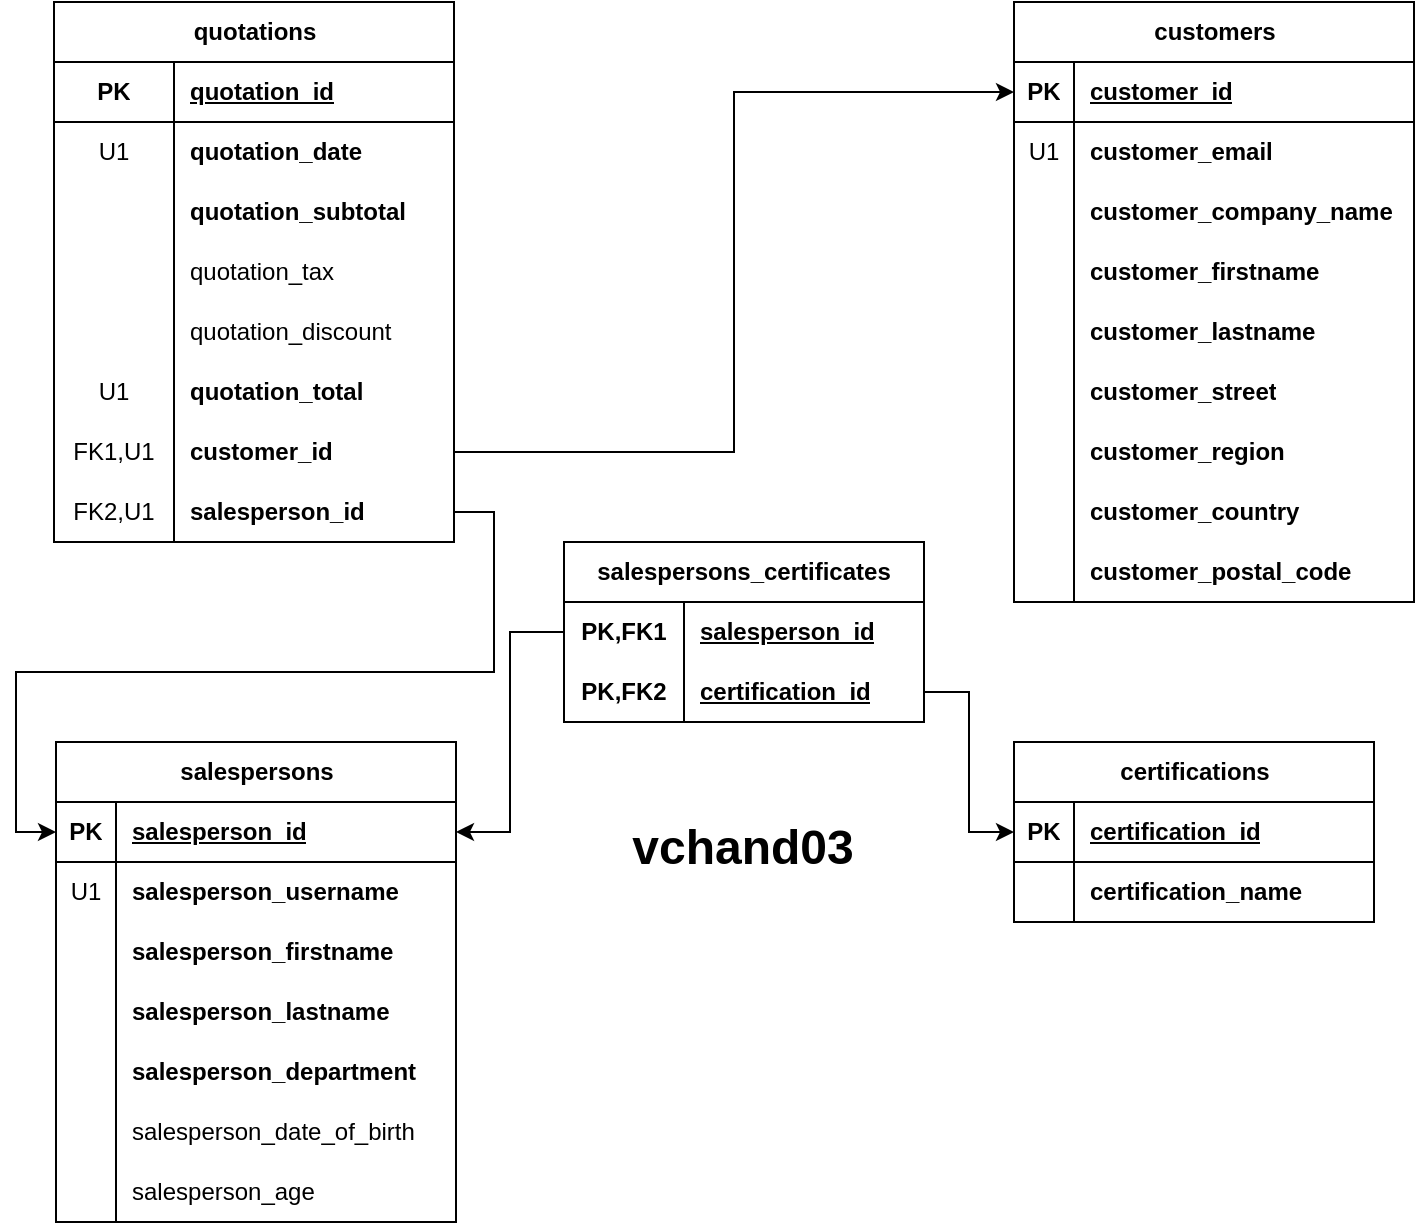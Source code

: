 <mxfile version="24.0.2" type="device">
  <diagram name="Page-1" id="c6n54GdGWqmDCx39saB6">
    <mxGraphModel dx="1194" dy="640" grid="1" gridSize="10" guides="1" tooltips="1" connect="1" arrows="1" fold="1" page="1" pageScale="1" pageWidth="850" pageHeight="1100" math="0" shadow="0">
      <root>
        <mxCell id="0" />
        <mxCell id="1" parent="0" />
        <mxCell id="_EUVvq4VNka_lv03OR4G-1" value="quotations" style="shape=table;startSize=30;container=1;collapsible=1;childLayout=tableLayout;fixedRows=1;rowLines=0;fontStyle=1;align=center;resizeLast=1;html=1;" vertex="1" parent="1">
          <mxGeometry x="80" y="40" width="200" height="270" as="geometry" />
        </mxCell>
        <mxCell id="_EUVvq4VNka_lv03OR4G-2" value="" style="shape=tableRow;horizontal=0;startSize=0;swimlaneHead=0;swimlaneBody=0;fillColor=none;collapsible=0;dropTarget=0;points=[[0,0.5],[1,0.5]];portConstraint=eastwest;top=0;left=0;right=0;bottom=1;" vertex="1" parent="_EUVvq4VNka_lv03OR4G-1">
          <mxGeometry y="30" width="200" height="30" as="geometry" />
        </mxCell>
        <mxCell id="_EUVvq4VNka_lv03OR4G-3" value="PK" style="shape=partialRectangle;connectable=0;fillColor=none;top=0;left=0;bottom=0;right=0;fontStyle=1;overflow=hidden;whiteSpace=wrap;html=1;" vertex="1" parent="_EUVvq4VNka_lv03OR4G-2">
          <mxGeometry width="60" height="30" as="geometry">
            <mxRectangle width="60" height="30" as="alternateBounds" />
          </mxGeometry>
        </mxCell>
        <mxCell id="_EUVvq4VNka_lv03OR4G-4" value="quotation_id" style="shape=partialRectangle;connectable=0;fillColor=none;top=0;left=0;bottom=0;right=0;align=left;spacingLeft=6;fontStyle=5;overflow=hidden;whiteSpace=wrap;html=1;" vertex="1" parent="_EUVvq4VNka_lv03OR4G-2">
          <mxGeometry x="60" width="140" height="30" as="geometry">
            <mxRectangle width="140" height="30" as="alternateBounds" />
          </mxGeometry>
        </mxCell>
        <mxCell id="_EUVvq4VNka_lv03OR4G-5" value="" style="shape=tableRow;horizontal=0;startSize=0;swimlaneHead=0;swimlaneBody=0;fillColor=none;collapsible=0;dropTarget=0;points=[[0,0.5],[1,0.5]];portConstraint=eastwest;top=0;left=0;right=0;bottom=0;" vertex="1" parent="_EUVvq4VNka_lv03OR4G-1">
          <mxGeometry y="60" width="200" height="30" as="geometry" />
        </mxCell>
        <mxCell id="_EUVvq4VNka_lv03OR4G-6" value="U1" style="shape=partialRectangle;connectable=0;fillColor=none;top=0;left=0;bottom=0;right=0;editable=1;overflow=hidden;whiteSpace=wrap;html=1;" vertex="1" parent="_EUVvq4VNka_lv03OR4G-5">
          <mxGeometry width="60" height="30" as="geometry">
            <mxRectangle width="60" height="30" as="alternateBounds" />
          </mxGeometry>
        </mxCell>
        <mxCell id="_EUVvq4VNka_lv03OR4G-7" value="&lt;b&gt;quotation_date&lt;/b&gt;" style="shape=partialRectangle;connectable=0;fillColor=none;top=0;left=0;bottom=0;right=0;align=left;spacingLeft=6;overflow=hidden;whiteSpace=wrap;html=1;" vertex="1" parent="_EUVvq4VNka_lv03OR4G-5">
          <mxGeometry x="60" width="140" height="30" as="geometry">
            <mxRectangle width="140" height="30" as="alternateBounds" />
          </mxGeometry>
        </mxCell>
        <mxCell id="_EUVvq4VNka_lv03OR4G-8" value="" style="shape=tableRow;horizontal=0;startSize=0;swimlaneHead=0;swimlaneBody=0;fillColor=none;collapsible=0;dropTarget=0;points=[[0,0.5],[1,0.5]];portConstraint=eastwest;top=0;left=0;right=0;bottom=0;" vertex="1" parent="_EUVvq4VNka_lv03OR4G-1">
          <mxGeometry y="90" width="200" height="30" as="geometry" />
        </mxCell>
        <mxCell id="_EUVvq4VNka_lv03OR4G-9" value="" style="shape=partialRectangle;connectable=0;fillColor=none;top=0;left=0;bottom=0;right=0;editable=1;overflow=hidden;whiteSpace=wrap;html=1;" vertex="1" parent="_EUVvq4VNka_lv03OR4G-8">
          <mxGeometry width="60" height="30" as="geometry">
            <mxRectangle width="60" height="30" as="alternateBounds" />
          </mxGeometry>
        </mxCell>
        <mxCell id="_EUVvq4VNka_lv03OR4G-10" value="&lt;b&gt;quotation_subtotal&lt;/b&gt;" style="shape=partialRectangle;connectable=0;fillColor=none;top=0;left=0;bottom=0;right=0;align=left;spacingLeft=6;overflow=hidden;whiteSpace=wrap;html=1;" vertex="1" parent="_EUVvq4VNka_lv03OR4G-8">
          <mxGeometry x="60" width="140" height="30" as="geometry">
            <mxRectangle width="140" height="30" as="alternateBounds" />
          </mxGeometry>
        </mxCell>
        <mxCell id="_EUVvq4VNka_lv03OR4G-11" value="" style="shape=tableRow;horizontal=0;startSize=0;swimlaneHead=0;swimlaneBody=0;fillColor=none;collapsible=0;dropTarget=0;points=[[0,0.5],[1,0.5]];portConstraint=eastwest;top=0;left=0;right=0;bottom=0;" vertex="1" parent="_EUVvq4VNka_lv03OR4G-1">
          <mxGeometry y="120" width="200" height="30" as="geometry" />
        </mxCell>
        <mxCell id="_EUVvq4VNka_lv03OR4G-12" value="" style="shape=partialRectangle;connectable=0;fillColor=none;top=0;left=0;bottom=0;right=0;editable=1;overflow=hidden;whiteSpace=wrap;html=1;" vertex="1" parent="_EUVvq4VNka_lv03OR4G-11">
          <mxGeometry width="60" height="30" as="geometry">
            <mxRectangle width="60" height="30" as="alternateBounds" />
          </mxGeometry>
        </mxCell>
        <mxCell id="_EUVvq4VNka_lv03OR4G-13" value="quotation_tax" style="shape=partialRectangle;connectable=0;fillColor=none;top=0;left=0;bottom=0;right=0;align=left;spacingLeft=6;overflow=hidden;whiteSpace=wrap;html=1;" vertex="1" parent="_EUVvq4VNka_lv03OR4G-11">
          <mxGeometry x="60" width="140" height="30" as="geometry">
            <mxRectangle width="140" height="30" as="alternateBounds" />
          </mxGeometry>
        </mxCell>
        <mxCell id="_EUVvq4VNka_lv03OR4G-78" value="" style="shape=tableRow;horizontal=0;startSize=0;swimlaneHead=0;swimlaneBody=0;fillColor=none;collapsible=0;dropTarget=0;points=[[0,0.5],[1,0.5]];portConstraint=eastwest;top=0;left=0;right=0;bottom=0;" vertex="1" parent="_EUVvq4VNka_lv03OR4G-1">
          <mxGeometry y="150" width="200" height="30" as="geometry" />
        </mxCell>
        <mxCell id="_EUVvq4VNka_lv03OR4G-79" value="" style="shape=partialRectangle;connectable=0;fillColor=none;top=0;left=0;bottom=0;right=0;editable=1;overflow=hidden;whiteSpace=wrap;html=1;" vertex="1" parent="_EUVvq4VNka_lv03OR4G-78">
          <mxGeometry width="60" height="30" as="geometry">
            <mxRectangle width="60" height="30" as="alternateBounds" />
          </mxGeometry>
        </mxCell>
        <mxCell id="_EUVvq4VNka_lv03OR4G-80" value="quotation_discount" style="shape=partialRectangle;connectable=0;fillColor=none;top=0;left=0;bottom=0;right=0;align=left;spacingLeft=6;overflow=hidden;whiteSpace=wrap;html=1;" vertex="1" parent="_EUVvq4VNka_lv03OR4G-78">
          <mxGeometry x="60" width="140" height="30" as="geometry">
            <mxRectangle width="140" height="30" as="alternateBounds" />
          </mxGeometry>
        </mxCell>
        <mxCell id="_EUVvq4VNka_lv03OR4G-81" value="" style="shape=tableRow;horizontal=0;startSize=0;swimlaneHead=0;swimlaneBody=0;fillColor=none;collapsible=0;dropTarget=0;points=[[0,0.5],[1,0.5]];portConstraint=eastwest;top=0;left=0;right=0;bottom=0;" vertex="1" parent="_EUVvq4VNka_lv03OR4G-1">
          <mxGeometry y="180" width="200" height="30" as="geometry" />
        </mxCell>
        <mxCell id="_EUVvq4VNka_lv03OR4G-82" value="U1" style="shape=partialRectangle;connectable=0;fillColor=none;top=0;left=0;bottom=0;right=0;editable=1;overflow=hidden;whiteSpace=wrap;html=1;" vertex="1" parent="_EUVvq4VNka_lv03OR4G-81">
          <mxGeometry width="60" height="30" as="geometry">
            <mxRectangle width="60" height="30" as="alternateBounds" />
          </mxGeometry>
        </mxCell>
        <mxCell id="_EUVvq4VNka_lv03OR4G-83" value="&lt;b&gt;quotation_total&lt;/b&gt;" style="shape=partialRectangle;connectable=0;fillColor=none;top=0;left=0;bottom=0;right=0;align=left;spacingLeft=6;overflow=hidden;whiteSpace=wrap;html=1;" vertex="1" parent="_EUVvq4VNka_lv03OR4G-81">
          <mxGeometry x="60" width="140" height="30" as="geometry">
            <mxRectangle width="140" height="30" as="alternateBounds" />
          </mxGeometry>
        </mxCell>
        <mxCell id="_EUVvq4VNka_lv03OR4G-84" value="" style="shape=tableRow;horizontal=0;startSize=0;swimlaneHead=0;swimlaneBody=0;fillColor=none;collapsible=0;dropTarget=0;points=[[0,0.5],[1,0.5]];portConstraint=eastwest;top=0;left=0;right=0;bottom=0;" vertex="1" parent="_EUVvq4VNka_lv03OR4G-1">
          <mxGeometry y="210" width="200" height="30" as="geometry" />
        </mxCell>
        <mxCell id="_EUVvq4VNka_lv03OR4G-85" value="FK1,U1" style="shape=partialRectangle;connectable=0;fillColor=none;top=0;left=0;bottom=0;right=0;editable=1;overflow=hidden;whiteSpace=wrap;html=1;" vertex="1" parent="_EUVvq4VNka_lv03OR4G-84">
          <mxGeometry width="60" height="30" as="geometry">
            <mxRectangle width="60" height="30" as="alternateBounds" />
          </mxGeometry>
        </mxCell>
        <mxCell id="_EUVvq4VNka_lv03OR4G-86" value="&lt;b&gt;customer_id&lt;/b&gt;" style="shape=partialRectangle;connectable=0;fillColor=none;top=0;left=0;bottom=0;right=0;align=left;spacingLeft=6;overflow=hidden;whiteSpace=wrap;html=1;" vertex="1" parent="_EUVvq4VNka_lv03OR4G-84">
          <mxGeometry x="60" width="140" height="30" as="geometry">
            <mxRectangle width="140" height="30" as="alternateBounds" />
          </mxGeometry>
        </mxCell>
        <mxCell id="_EUVvq4VNka_lv03OR4G-87" value="" style="shape=tableRow;horizontal=0;startSize=0;swimlaneHead=0;swimlaneBody=0;fillColor=none;collapsible=0;dropTarget=0;points=[[0,0.5],[1,0.5]];portConstraint=eastwest;top=0;left=0;right=0;bottom=0;" vertex="1" parent="_EUVvq4VNka_lv03OR4G-1">
          <mxGeometry y="240" width="200" height="30" as="geometry" />
        </mxCell>
        <mxCell id="_EUVvq4VNka_lv03OR4G-88" value="FK2,U1" style="shape=partialRectangle;connectable=0;fillColor=none;top=0;left=0;bottom=0;right=0;editable=1;overflow=hidden;whiteSpace=wrap;html=1;" vertex="1" parent="_EUVvq4VNka_lv03OR4G-87">
          <mxGeometry width="60" height="30" as="geometry">
            <mxRectangle width="60" height="30" as="alternateBounds" />
          </mxGeometry>
        </mxCell>
        <mxCell id="_EUVvq4VNka_lv03OR4G-89" value="&lt;b&gt;salesperson_id&lt;/b&gt;" style="shape=partialRectangle;connectable=0;fillColor=none;top=0;left=0;bottom=0;right=0;align=left;spacingLeft=6;overflow=hidden;whiteSpace=wrap;html=1;" vertex="1" parent="_EUVvq4VNka_lv03OR4G-87">
          <mxGeometry x="60" width="140" height="30" as="geometry">
            <mxRectangle width="140" height="30" as="alternateBounds" />
          </mxGeometry>
        </mxCell>
        <mxCell id="_EUVvq4VNka_lv03OR4G-14" value="customers" style="shape=table;startSize=30;container=1;collapsible=1;childLayout=tableLayout;fixedRows=1;rowLines=0;fontStyle=1;align=center;resizeLast=1;html=1;" vertex="1" parent="1">
          <mxGeometry x="560" y="40" width="200" height="300" as="geometry" />
        </mxCell>
        <mxCell id="_EUVvq4VNka_lv03OR4G-15" value="" style="shape=tableRow;horizontal=0;startSize=0;swimlaneHead=0;swimlaneBody=0;fillColor=none;collapsible=0;dropTarget=0;points=[[0,0.5],[1,0.5]];portConstraint=eastwest;top=0;left=0;right=0;bottom=1;" vertex="1" parent="_EUVvq4VNka_lv03OR4G-14">
          <mxGeometry y="30" width="200" height="30" as="geometry" />
        </mxCell>
        <mxCell id="_EUVvq4VNka_lv03OR4G-16" value="PK" style="shape=partialRectangle;connectable=0;fillColor=none;top=0;left=0;bottom=0;right=0;fontStyle=1;overflow=hidden;whiteSpace=wrap;html=1;" vertex="1" parent="_EUVvq4VNka_lv03OR4G-15">
          <mxGeometry width="30" height="30" as="geometry">
            <mxRectangle width="30" height="30" as="alternateBounds" />
          </mxGeometry>
        </mxCell>
        <mxCell id="_EUVvq4VNka_lv03OR4G-17" value="customer_id" style="shape=partialRectangle;connectable=0;fillColor=none;top=0;left=0;bottom=0;right=0;align=left;spacingLeft=6;fontStyle=5;overflow=hidden;whiteSpace=wrap;html=1;" vertex="1" parent="_EUVvq4VNka_lv03OR4G-15">
          <mxGeometry x="30" width="170" height="30" as="geometry">
            <mxRectangle width="170" height="30" as="alternateBounds" />
          </mxGeometry>
        </mxCell>
        <mxCell id="_EUVvq4VNka_lv03OR4G-18" value="" style="shape=tableRow;horizontal=0;startSize=0;swimlaneHead=0;swimlaneBody=0;fillColor=none;collapsible=0;dropTarget=0;points=[[0,0.5],[1,0.5]];portConstraint=eastwest;top=0;left=0;right=0;bottom=0;" vertex="1" parent="_EUVvq4VNka_lv03OR4G-14">
          <mxGeometry y="60" width="200" height="30" as="geometry" />
        </mxCell>
        <mxCell id="_EUVvq4VNka_lv03OR4G-19" value="U1" style="shape=partialRectangle;connectable=0;fillColor=none;top=0;left=0;bottom=0;right=0;editable=1;overflow=hidden;whiteSpace=wrap;html=1;" vertex="1" parent="_EUVvq4VNka_lv03OR4G-18">
          <mxGeometry width="30" height="30" as="geometry">
            <mxRectangle width="30" height="30" as="alternateBounds" />
          </mxGeometry>
        </mxCell>
        <mxCell id="_EUVvq4VNka_lv03OR4G-20" value="&lt;b&gt;customer_email&lt;/b&gt;" style="shape=partialRectangle;connectable=0;fillColor=none;top=0;left=0;bottom=0;right=0;align=left;spacingLeft=6;overflow=hidden;whiteSpace=wrap;html=1;" vertex="1" parent="_EUVvq4VNka_lv03OR4G-18">
          <mxGeometry x="30" width="170" height="30" as="geometry">
            <mxRectangle width="170" height="30" as="alternateBounds" />
          </mxGeometry>
        </mxCell>
        <mxCell id="_EUVvq4VNka_lv03OR4G-117" value="" style="shape=tableRow;horizontal=0;startSize=0;swimlaneHead=0;swimlaneBody=0;fillColor=none;collapsible=0;dropTarget=0;points=[[0,0.5],[1,0.5]];portConstraint=eastwest;top=0;left=0;right=0;bottom=0;" vertex="1" parent="_EUVvq4VNka_lv03OR4G-14">
          <mxGeometry y="90" width="200" height="30" as="geometry" />
        </mxCell>
        <mxCell id="_EUVvq4VNka_lv03OR4G-118" value="" style="shape=partialRectangle;connectable=0;fillColor=none;top=0;left=0;bottom=0;right=0;editable=1;overflow=hidden;whiteSpace=wrap;html=1;" vertex="1" parent="_EUVvq4VNka_lv03OR4G-117">
          <mxGeometry width="30" height="30" as="geometry">
            <mxRectangle width="30" height="30" as="alternateBounds" />
          </mxGeometry>
        </mxCell>
        <mxCell id="_EUVvq4VNka_lv03OR4G-119" value="&lt;b&gt;customer_company_name&lt;/b&gt;" style="shape=partialRectangle;connectable=0;fillColor=none;top=0;left=0;bottom=0;right=0;align=left;spacingLeft=6;overflow=hidden;whiteSpace=wrap;html=1;" vertex="1" parent="_EUVvq4VNka_lv03OR4G-117">
          <mxGeometry x="30" width="170" height="30" as="geometry">
            <mxRectangle width="170" height="30" as="alternateBounds" />
          </mxGeometry>
        </mxCell>
        <mxCell id="_EUVvq4VNka_lv03OR4G-21" value="" style="shape=tableRow;horizontal=0;startSize=0;swimlaneHead=0;swimlaneBody=0;fillColor=none;collapsible=0;dropTarget=0;points=[[0,0.5],[1,0.5]];portConstraint=eastwest;top=0;left=0;right=0;bottom=0;" vertex="1" parent="_EUVvq4VNka_lv03OR4G-14">
          <mxGeometry y="120" width="200" height="30" as="geometry" />
        </mxCell>
        <mxCell id="_EUVvq4VNka_lv03OR4G-22" value="" style="shape=partialRectangle;connectable=0;fillColor=none;top=0;left=0;bottom=0;right=0;editable=1;overflow=hidden;whiteSpace=wrap;html=1;" vertex="1" parent="_EUVvq4VNka_lv03OR4G-21">
          <mxGeometry width="30" height="30" as="geometry">
            <mxRectangle width="30" height="30" as="alternateBounds" />
          </mxGeometry>
        </mxCell>
        <mxCell id="_EUVvq4VNka_lv03OR4G-23" value="&lt;b&gt;customer_firstname&lt;/b&gt;" style="shape=partialRectangle;connectable=0;fillColor=none;top=0;left=0;bottom=0;right=0;align=left;spacingLeft=6;overflow=hidden;whiteSpace=wrap;html=1;" vertex="1" parent="_EUVvq4VNka_lv03OR4G-21">
          <mxGeometry x="30" width="170" height="30" as="geometry">
            <mxRectangle width="170" height="30" as="alternateBounds" />
          </mxGeometry>
        </mxCell>
        <mxCell id="_EUVvq4VNka_lv03OR4G-24" value="" style="shape=tableRow;horizontal=0;startSize=0;swimlaneHead=0;swimlaneBody=0;fillColor=none;collapsible=0;dropTarget=0;points=[[0,0.5],[1,0.5]];portConstraint=eastwest;top=0;left=0;right=0;bottom=0;" vertex="1" parent="_EUVvq4VNka_lv03OR4G-14">
          <mxGeometry y="150" width="200" height="30" as="geometry" />
        </mxCell>
        <mxCell id="_EUVvq4VNka_lv03OR4G-25" value="" style="shape=partialRectangle;connectable=0;fillColor=none;top=0;left=0;bottom=0;right=0;editable=1;overflow=hidden;whiteSpace=wrap;html=1;" vertex="1" parent="_EUVvq4VNka_lv03OR4G-24">
          <mxGeometry width="30" height="30" as="geometry">
            <mxRectangle width="30" height="30" as="alternateBounds" />
          </mxGeometry>
        </mxCell>
        <mxCell id="_EUVvq4VNka_lv03OR4G-26" value="&lt;b&gt;customer_lastname&lt;/b&gt;" style="shape=partialRectangle;connectable=0;fillColor=none;top=0;left=0;bottom=0;right=0;align=left;spacingLeft=6;overflow=hidden;whiteSpace=wrap;html=1;" vertex="1" parent="_EUVvq4VNka_lv03OR4G-24">
          <mxGeometry x="30" width="170" height="30" as="geometry">
            <mxRectangle width="170" height="30" as="alternateBounds" />
          </mxGeometry>
        </mxCell>
        <mxCell id="_EUVvq4VNka_lv03OR4G-66" value="" style="shape=tableRow;horizontal=0;startSize=0;swimlaneHead=0;swimlaneBody=0;fillColor=none;collapsible=0;dropTarget=0;points=[[0,0.5],[1,0.5]];portConstraint=eastwest;top=0;left=0;right=0;bottom=0;" vertex="1" parent="_EUVvq4VNka_lv03OR4G-14">
          <mxGeometry y="180" width="200" height="30" as="geometry" />
        </mxCell>
        <mxCell id="_EUVvq4VNka_lv03OR4G-67" value="" style="shape=partialRectangle;connectable=0;fillColor=none;top=0;left=0;bottom=0;right=0;editable=1;overflow=hidden;whiteSpace=wrap;html=1;" vertex="1" parent="_EUVvq4VNka_lv03OR4G-66">
          <mxGeometry width="30" height="30" as="geometry">
            <mxRectangle width="30" height="30" as="alternateBounds" />
          </mxGeometry>
        </mxCell>
        <mxCell id="_EUVvq4VNka_lv03OR4G-68" value="&lt;b&gt;customer_street&lt;/b&gt;" style="shape=partialRectangle;connectable=0;fillColor=none;top=0;left=0;bottom=0;right=0;align=left;spacingLeft=6;overflow=hidden;whiteSpace=wrap;html=1;" vertex="1" parent="_EUVvq4VNka_lv03OR4G-66">
          <mxGeometry x="30" width="170" height="30" as="geometry">
            <mxRectangle width="170" height="30" as="alternateBounds" />
          </mxGeometry>
        </mxCell>
        <mxCell id="_EUVvq4VNka_lv03OR4G-69" value="" style="shape=tableRow;horizontal=0;startSize=0;swimlaneHead=0;swimlaneBody=0;fillColor=none;collapsible=0;dropTarget=0;points=[[0,0.5],[1,0.5]];portConstraint=eastwest;top=0;left=0;right=0;bottom=0;" vertex="1" parent="_EUVvq4VNka_lv03OR4G-14">
          <mxGeometry y="210" width="200" height="30" as="geometry" />
        </mxCell>
        <mxCell id="_EUVvq4VNka_lv03OR4G-70" value="" style="shape=partialRectangle;connectable=0;fillColor=none;top=0;left=0;bottom=0;right=0;editable=1;overflow=hidden;whiteSpace=wrap;html=1;" vertex="1" parent="_EUVvq4VNka_lv03OR4G-69">
          <mxGeometry width="30" height="30" as="geometry">
            <mxRectangle width="30" height="30" as="alternateBounds" />
          </mxGeometry>
        </mxCell>
        <mxCell id="_EUVvq4VNka_lv03OR4G-71" value="&lt;b&gt;customer_region&lt;/b&gt;" style="shape=partialRectangle;connectable=0;fillColor=none;top=0;left=0;bottom=0;right=0;align=left;spacingLeft=6;overflow=hidden;whiteSpace=wrap;html=1;" vertex="1" parent="_EUVvq4VNka_lv03OR4G-69">
          <mxGeometry x="30" width="170" height="30" as="geometry">
            <mxRectangle width="170" height="30" as="alternateBounds" />
          </mxGeometry>
        </mxCell>
        <mxCell id="_EUVvq4VNka_lv03OR4G-72" value="" style="shape=tableRow;horizontal=0;startSize=0;swimlaneHead=0;swimlaneBody=0;fillColor=none;collapsible=0;dropTarget=0;points=[[0,0.5],[1,0.5]];portConstraint=eastwest;top=0;left=0;right=0;bottom=0;" vertex="1" parent="_EUVvq4VNka_lv03OR4G-14">
          <mxGeometry y="240" width="200" height="30" as="geometry" />
        </mxCell>
        <mxCell id="_EUVvq4VNka_lv03OR4G-73" value="" style="shape=partialRectangle;connectable=0;fillColor=none;top=0;left=0;bottom=0;right=0;editable=1;overflow=hidden;whiteSpace=wrap;html=1;" vertex="1" parent="_EUVvq4VNka_lv03OR4G-72">
          <mxGeometry width="30" height="30" as="geometry">
            <mxRectangle width="30" height="30" as="alternateBounds" />
          </mxGeometry>
        </mxCell>
        <mxCell id="_EUVvq4VNka_lv03OR4G-74" value="&lt;b&gt;customer_country&lt;/b&gt;" style="shape=partialRectangle;connectable=0;fillColor=none;top=0;left=0;bottom=0;right=0;align=left;spacingLeft=6;overflow=hidden;whiteSpace=wrap;html=1;" vertex="1" parent="_EUVvq4VNka_lv03OR4G-72">
          <mxGeometry x="30" width="170" height="30" as="geometry">
            <mxRectangle width="170" height="30" as="alternateBounds" />
          </mxGeometry>
        </mxCell>
        <mxCell id="_EUVvq4VNka_lv03OR4G-75" value="" style="shape=tableRow;horizontal=0;startSize=0;swimlaneHead=0;swimlaneBody=0;fillColor=none;collapsible=0;dropTarget=0;points=[[0,0.5],[1,0.5]];portConstraint=eastwest;top=0;left=0;right=0;bottom=0;" vertex="1" parent="_EUVvq4VNka_lv03OR4G-14">
          <mxGeometry y="270" width="200" height="30" as="geometry" />
        </mxCell>
        <mxCell id="_EUVvq4VNka_lv03OR4G-76" value="" style="shape=partialRectangle;connectable=0;fillColor=none;top=0;left=0;bottom=0;right=0;editable=1;overflow=hidden;whiteSpace=wrap;html=1;" vertex="1" parent="_EUVvq4VNka_lv03OR4G-75">
          <mxGeometry width="30" height="30" as="geometry">
            <mxRectangle width="30" height="30" as="alternateBounds" />
          </mxGeometry>
        </mxCell>
        <mxCell id="_EUVvq4VNka_lv03OR4G-77" value="&lt;b&gt;customer_postal_code&lt;/b&gt;" style="shape=partialRectangle;connectable=0;fillColor=none;top=0;left=0;bottom=0;right=0;align=left;spacingLeft=6;overflow=hidden;whiteSpace=wrap;html=1;" vertex="1" parent="_EUVvq4VNka_lv03OR4G-75">
          <mxGeometry x="30" width="170" height="30" as="geometry">
            <mxRectangle width="170" height="30" as="alternateBounds" />
          </mxGeometry>
        </mxCell>
        <mxCell id="_EUVvq4VNka_lv03OR4G-27" value="salespersons" style="shape=table;startSize=30;container=1;collapsible=1;childLayout=tableLayout;fixedRows=1;rowLines=0;fontStyle=1;align=center;resizeLast=1;html=1;" vertex="1" parent="1">
          <mxGeometry x="81" y="410" width="200" height="240" as="geometry" />
        </mxCell>
        <mxCell id="_EUVvq4VNka_lv03OR4G-28" value="" style="shape=tableRow;horizontal=0;startSize=0;swimlaneHead=0;swimlaneBody=0;fillColor=none;collapsible=0;dropTarget=0;points=[[0,0.5],[1,0.5]];portConstraint=eastwest;top=0;left=0;right=0;bottom=1;" vertex="1" parent="_EUVvq4VNka_lv03OR4G-27">
          <mxGeometry y="30" width="200" height="30" as="geometry" />
        </mxCell>
        <mxCell id="_EUVvq4VNka_lv03OR4G-29" value="PK" style="shape=partialRectangle;connectable=0;fillColor=none;top=0;left=0;bottom=0;right=0;fontStyle=1;overflow=hidden;whiteSpace=wrap;html=1;" vertex="1" parent="_EUVvq4VNka_lv03OR4G-28">
          <mxGeometry width="30" height="30" as="geometry">
            <mxRectangle width="30" height="30" as="alternateBounds" />
          </mxGeometry>
        </mxCell>
        <mxCell id="_EUVvq4VNka_lv03OR4G-30" value="salesperson_id" style="shape=partialRectangle;connectable=0;fillColor=none;top=0;left=0;bottom=0;right=0;align=left;spacingLeft=6;fontStyle=5;overflow=hidden;whiteSpace=wrap;html=1;" vertex="1" parent="_EUVvq4VNka_lv03OR4G-28">
          <mxGeometry x="30" width="170" height="30" as="geometry">
            <mxRectangle width="170" height="30" as="alternateBounds" />
          </mxGeometry>
        </mxCell>
        <mxCell id="_EUVvq4VNka_lv03OR4G-31" value="" style="shape=tableRow;horizontal=0;startSize=0;swimlaneHead=0;swimlaneBody=0;fillColor=none;collapsible=0;dropTarget=0;points=[[0,0.5],[1,0.5]];portConstraint=eastwest;top=0;left=0;right=0;bottom=0;" vertex="1" parent="_EUVvq4VNka_lv03OR4G-27">
          <mxGeometry y="60" width="200" height="30" as="geometry" />
        </mxCell>
        <mxCell id="_EUVvq4VNka_lv03OR4G-32" value="U1" style="shape=partialRectangle;connectable=0;fillColor=none;top=0;left=0;bottom=0;right=0;editable=1;overflow=hidden;whiteSpace=wrap;html=1;" vertex="1" parent="_EUVvq4VNka_lv03OR4G-31">
          <mxGeometry width="30" height="30" as="geometry">
            <mxRectangle width="30" height="30" as="alternateBounds" />
          </mxGeometry>
        </mxCell>
        <mxCell id="_EUVvq4VNka_lv03OR4G-33" value="&lt;b&gt;salesperson_username&lt;/b&gt;" style="shape=partialRectangle;connectable=0;fillColor=none;top=0;left=0;bottom=0;right=0;align=left;spacingLeft=6;overflow=hidden;whiteSpace=wrap;html=1;" vertex="1" parent="_EUVvq4VNka_lv03OR4G-31">
          <mxGeometry x="30" width="170" height="30" as="geometry">
            <mxRectangle width="170" height="30" as="alternateBounds" />
          </mxGeometry>
        </mxCell>
        <mxCell id="_EUVvq4VNka_lv03OR4G-34" value="" style="shape=tableRow;horizontal=0;startSize=0;swimlaneHead=0;swimlaneBody=0;fillColor=none;collapsible=0;dropTarget=0;points=[[0,0.5],[1,0.5]];portConstraint=eastwest;top=0;left=0;right=0;bottom=0;" vertex="1" parent="_EUVvq4VNka_lv03OR4G-27">
          <mxGeometry y="90" width="200" height="30" as="geometry" />
        </mxCell>
        <mxCell id="_EUVvq4VNka_lv03OR4G-35" value="" style="shape=partialRectangle;connectable=0;fillColor=none;top=0;left=0;bottom=0;right=0;editable=1;overflow=hidden;whiteSpace=wrap;html=1;" vertex="1" parent="_EUVvq4VNka_lv03OR4G-34">
          <mxGeometry width="30" height="30" as="geometry">
            <mxRectangle width="30" height="30" as="alternateBounds" />
          </mxGeometry>
        </mxCell>
        <mxCell id="_EUVvq4VNka_lv03OR4G-36" value="&lt;b&gt;salesperson_firstname&lt;/b&gt;" style="shape=partialRectangle;connectable=0;fillColor=none;top=0;left=0;bottom=0;right=0;align=left;spacingLeft=6;overflow=hidden;whiteSpace=wrap;html=1;" vertex="1" parent="_EUVvq4VNka_lv03OR4G-34">
          <mxGeometry x="30" width="170" height="30" as="geometry">
            <mxRectangle width="170" height="30" as="alternateBounds" />
          </mxGeometry>
        </mxCell>
        <mxCell id="_EUVvq4VNka_lv03OR4G-37" value="" style="shape=tableRow;horizontal=0;startSize=0;swimlaneHead=0;swimlaneBody=0;fillColor=none;collapsible=0;dropTarget=0;points=[[0,0.5],[1,0.5]];portConstraint=eastwest;top=0;left=0;right=0;bottom=0;" vertex="1" parent="_EUVvq4VNka_lv03OR4G-27">
          <mxGeometry y="120" width="200" height="30" as="geometry" />
        </mxCell>
        <mxCell id="_EUVvq4VNka_lv03OR4G-38" value="" style="shape=partialRectangle;connectable=0;fillColor=none;top=0;left=0;bottom=0;right=0;editable=1;overflow=hidden;whiteSpace=wrap;html=1;" vertex="1" parent="_EUVvq4VNka_lv03OR4G-37">
          <mxGeometry width="30" height="30" as="geometry">
            <mxRectangle width="30" height="30" as="alternateBounds" />
          </mxGeometry>
        </mxCell>
        <mxCell id="_EUVvq4VNka_lv03OR4G-39" value="&lt;b&gt;salesperson_lastname&lt;/b&gt;" style="shape=partialRectangle;connectable=0;fillColor=none;top=0;left=0;bottom=0;right=0;align=left;spacingLeft=6;overflow=hidden;whiteSpace=wrap;html=1;" vertex="1" parent="_EUVvq4VNka_lv03OR4G-37">
          <mxGeometry x="30" width="170" height="30" as="geometry">
            <mxRectangle width="170" height="30" as="alternateBounds" />
          </mxGeometry>
        </mxCell>
        <mxCell id="_EUVvq4VNka_lv03OR4G-90" value="" style="shape=tableRow;horizontal=0;startSize=0;swimlaneHead=0;swimlaneBody=0;fillColor=none;collapsible=0;dropTarget=0;points=[[0,0.5],[1,0.5]];portConstraint=eastwest;top=0;left=0;right=0;bottom=0;" vertex="1" parent="_EUVvq4VNka_lv03OR4G-27">
          <mxGeometry y="150" width="200" height="30" as="geometry" />
        </mxCell>
        <mxCell id="_EUVvq4VNka_lv03OR4G-91" value="" style="shape=partialRectangle;connectable=0;fillColor=none;top=0;left=0;bottom=0;right=0;editable=1;overflow=hidden;whiteSpace=wrap;html=1;" vertex="1" parent="_EUVvq4VNka_lv03OR4G-90">
          <mxGeometry width="30" height="30" as="geometry">
            <mxRectangle width="30" height="30" as="alternateBounds" />
          </mxGeometry>
        </mxCell>
        <mxCell id="_EUVvq4VNka_lv03OR4G-92" value="&lt;b&gt;salesperson_department&lt;/b&gt;" style="shape=partialRectangle;connectable=0;fillColor=none;top=0;left=0;bottom=0;right=0;align=left;spacingLeft=6;overflow=hidden;whiteSpace=wrap;html=1;" vertex="1" parent="_EUVvq4VNka_lv03OR4G-90">
          <mxGeometry x="30" width="170" height="30" as="geometry">
            <mxRectangle width="170" height="30" as="alternateBounds" />
          </mxGeometry>
        </mxCell>
        <mxCell id="_EUVvq4VNka_lv03OR4G-93" value="" style="shape=tableRow;horizontal=0;startSize=0;swimlaneHead=0;swimlaneBody=0;fillColor=none;collapsible=0;dropTarget=0;points=[[0,0.5],[1,0.5]];portConstraint=eastwest;top=0;left=0;right=0;bottom=0;" vertex="1" parent="_EUVvq4VNka_lv03OR4G-27">
          <mxGeometry y="180" width="200" height="30" as="geometry" />
        </mxCell>
        <mxCell id="_EUVvq4VNka_lv03OR4G-94" value="" style="shape=partialRectangle;connectable=0;fillColor=none;top=0;left=0;bottom=0;right=0;editable=1;overflow=hidden;whiteSpace=wrap;html=1;" vertex="1" parent="_EUVvq4VNka_lv03OR4G-93">
          <mxGeometry width="30" height="30" as="geometry">
            <mxRectangle width="30" height="30" as="alternateBounds" />
          </mxGeometry>
        </mxCell>
        <mxCell id="_EUVvq4VNka_lv03OR4G-95" value="salesperson_date_of_birth" style="shape=partialRectangle;connectable=0;fillColor=none;top=0;left=0;bottom=0;right=0;align=left;spacingLeft=6;overflow=hidden;whiteSpace=wrap;html=1;" vertex="1" parent="_EUVvq4VNka_lv03OR4G-93">
          <mxGeometry x="30" width="170" height="30" as="geometry">
            <mxRectangle width="170" height="30" as="alternateBounds" />
          </mxGeometry>
        </mxCell>
        <mxCell id="_EUVvq4VNka_lv03OR4G-96" value="" style="shape=tableRow;horizontal=0;startSize=0;swimlaneHead=0;swimlaneBody=0;fillColor=none;collapsible=0;dropTarget=0;points=[[0,0.5],[1,0.5]];portConstraint=eastwest;top=0;left=0;right=0;bottom=0;" vertex="1" parent="_EUVvq4VNka_lv03OR4G-27">
          <mxGeometry y="210" width="200" height="30" as="geometry" />
        </mxCell>
        <mxCell id="_EUVvq4VNka_lv03OR4G-97" value="" style="shape=partialRectangle;connectable=0;fillColor=none;top=0;left=0;bottom=0;right=0;editable=1;overflow=hidden;whiteSpace=wrap;html=1;" vertex="1" parent="_EUVvq4VNka_lv03OR4G-96">
          <mxGeometry width="30" height="30" as="geometry">
            <mxRectangle width="30" height="30" as="alternateBounds" />
          </mxGeometry>
        </mxCell>
        <mxCell id="_EUVvq4VNka_lv03OR4G-98" value="salesperson_age" style="shape=partialRectangle;connectable=0;fillColor=none;top=0;left=0;bottom=0;right=0;align=left;spacingLeft=6;overflow=hidden;whiteSpace=wrap;html=1;" vertex="1" parent="_EUVvq4VNka_lv03OR4G-96">
          <mxGeometry x="30" width="170" height="30" as="geometry">
            <mxRectangle width="170" height="30" as="alternateBounds" />
          </mxGeometry>
        </mxCell>
        <mxCell id="_EUVvq4VNka_lv03OR4G-40" value="certifications" style="shape=table;startSize=30;container=1;collapsible=1;childLayout=tableLayout;fixedRows=1;rowLines=0;fontStyle=1;align=center;resizeLast=1;html=1;" vertex="1" parent="1">
          <mxGeometry x="560" y="410" width="180" height="90" as="geometry" />
        </mxCell>
        <mxCell id="_EUVvq4VNka_lv03OR4G-41" value="" style="shape=tableRow;horizontal=0;startSize=0;swimlaneHead=0;swimlaneBody=0;fillColor=none;collapsible=0;dropTarget=0;points=[[0,0.5],[1,0.5]];portConstraint=eastwest;top=0;left=0;right=0;bottom=1;" vertex="1" parent="_EUVvq4VNka_lv03OR4G-40">
          <mxGeometry y="30" width="180" height="30" as="geometry" />
        </mxCell>
        <mxCell id="_EUVvq4VNka_lv03OR4G-42" value="PK" style="shape=partialRectangle;connectable=0;fillColor=none;top=0;left=0;bottom=0;right=0;fontStyle=1;overflow=hidden;whiteSpace=wrap;html=1;" vertex="1" parent="_EUVvq4VNka_lv03OR4G-41">
          <mxGeometry width="30" height="30" as="geometry">
            <mxRectangle width="30" height="30" as="alternateBounds" />
          </mxGeometry>
        </mxCell>
        <mxCell id="_EUVvq4VNka_lv03OR4G-43" value="certification_id" style="shape=partialRectangle;connectable=0;fillColor=none;top=0;left=0;bottom=0;right=0;align=left;spacingLeft=6;fontStyle=5;overflow=hidden;whiteSpace=wrap;html=1;" vertex="1" parent="_EUVvq4VNka_lv03OR4G-41">
          <mxGeometry x="30" width="150" height="30" as="geometry">
            <mxRectangle width="150" height="30" as="alternateBounds" />
          </mxGeometry>
        </mxCell>
        <mxCell id="_EUVvq4VNka_lv03OR4G-44" value="" style="shape=tableRow;horizontal=0;startSize=0;swimlaneHead=0;swimlaneBody=0;fillColor=none;collapsible=0;dropTarget=0;points=[[0,0.5],[1,0.5]];portConstraint=eastwest;top=0;left=0;right=0;bottom=0;" vertex="1" parent="_EUVvq4VNka_lv03OR4G-40">
          <mxGeometry y="60" width="180" height="30" as="geometry" />
        </mxCell>
        <mxCell id="_EUVvq4VNka_lv03OR4G-45" value="" style="shape=partialRectangle;connectable=0;fillColor=none;top=0;left=0;bottom=0;right=0;editable=1;overflow=hidden;whiteSpace=wrap;html=1;" vertex="1" parent="_EUVvq4VNka_lv03OR4G-44">
          <mxGeometry width="30" height="30" as="geometry">
            <mxRectangle width="30" height="30" as="alternateBounds" />
          </mxGeometry>
        </mxCell>
        <mxCell id="_EUVvq4VNka_lv03OR4G-46" value="&lt;span style=&quot;font-weight: 700;&quot;&gt;certification_name&lt;/span&gt;" style="shape=partialRectangle;connectable=0;fillColor=none;top=0;left=0;bottom=0;right=0;align=left;spacingLeft=6;overflow=hidden;whiteSpace=wrap;html=1;" vertex="1" parent="_EUVvq4VNka_lv03OR4G-44">
          <mxGeometry x="30" width="150" height="30" as="geometry">
            <mxRectangle width="150" height="30" as="alternateBounds" />
          </mxGeometry>
        </mxCell>
        <mxCell id="_EUVvq4VNka_lv03OR4G-99" style="edgeStyle=orthogonalEdgeStyle;rounded=0;orthogonalLoop=1;jettySize=auto;html=1;entryX=0;entryY=0.5;entryDx=0;entryDy=0;" edge="1" parent="1" source="_EUVvq4VNka_lv03OR4G-84" target="_EUVvq4VNka_lv03OR4G-15">
          <mxGeometry relative="1" as="geometry" />
        </mxCell>
        <mxCell id="_EUVvq4VNka_lv03OR4G-101" value="&lt;span style=&quot;text-wrap: nowrap;&quot;&gt;salespersons_certificates&lt;/span&gt;" style="shape=table;startSize=30;container=1;collapsible=1;childLayout=tableLayout;fixedRows=1;rowLines=0;fontStyle=1;align=center;resizeLast=1;html=1;whiteSpace=wrap;" vertex="1" parent="1">
          <mxGeometry x="335" y="310" width="180" height="90" as="geometry" />
        </mxCell>
        <mxCell id="_EUVvq4VNka_lv03OR4G-102" value="" style="shape=tableRow;horizontal=0;startSize=0;swimlaneHead=0;swimlaneBody=0;fillColor=none;collapsible=0;dropTarget=0;points=[[0,0.5],[1,0.5]];portConstraint=eastwest;top=0;left=0;right=0;bottom=0;html=1;" vertex="1" parent="_EUVvq4VNka_lv03OR4G-101">
          <mxGeometry y="30" width="180" height="30" as="geometry" />
        </mxCell>
        <mxCell id="_EUVvq4VNka_lv03OR4G-103" value="PK,FK1" style="shape=partialRectangle;connectable=0;fillColor=none;top=0;left=0;bottom=0;right=0;fontStyle=1;overflow=hidden;html=1;whiteSpace=wrap;" vertex="1" parent="_EUVvq4VNka_lv03OR4G-102">
          <mxGeometry width="60" height="30" as="geometry">
            <mxRectangle width="60" height="30" as="alternateBounds" />
          </mxGeometry>
        </mxCell>
        <mxCell id="_EUVvq4VNka_lv03OR4G-104" value="salesperson_id" style="shape=partialRectangle;connectable=0;fillColor=none;top=0;left=0;bottom=0;right=0;align=left;spacingLeft=6;fontStyle=5;overflow=hidden;html=1;whiteSpace=wrap;" vertex="1" parent="_EUVvq4VNka_lv03OR4G-102">
          <mxGeometry x="60" width="120" height="30" as="geometry">
            <mxRectangle width="120" height="30" as="alternateBounds" />
          </mxGeometry>
        </mxCell>
        <mxCell id="_EUVvq4VNka_lv03OR4G-105" value="" style="shape=tableRow;horizontal=0;startSize=0;swimlaneHead=0;swimlaneBody=0;fillColor=none;collapsible=0;dropTarget=0;points=[[0,0.5],[1,0.5]];portConstraint=eastwest;top=0;left=0;right=0;bottom=1;html=1;" vertex="1" parent="_EUVvq4VNka_lv03OR4G-101">
          <mxGeometry y="60" width="180" height="30" as="geometry" />
        </mxCell>
        <mxCell id="_EUVvq4VNka_lv03OR4G-106" value="PK,FK2" style="shape=partialRectangle;connectable=0;fillColor=none;top=0;left=0;bottom=0;right=0;fontStyle=1;overflow=hidden;html=1;whiteSpace=wrap;" vertex="1" parent="_EUVvq4VNka_lv03OR4G-105">
          <mxGeometry width="60" height="30" as="geometry">
            <mxRectangle width="60" height="30" as="alternateBounds" />
          </mxGeometry>
        </mxCell>
        <mxCell id="_EUVvq4VNka_lv03OR4G-107" value="certification_id" style="shape=partialRectangle;connectable=0;fillColor=none;top=0;left=0;bottom=0;right=0;align=left;spacingLeft=6;fontStyle=5;overflow=hidden;html=1;whiteSpace=wrap;" vertex="1" parent="_EUVvq4VNka_lv03OR4G-105">
          <mxGeometry x="60" width="120" height="30" as="geometry">
            <mxRectangle width="120" height="30" as="alternateBounds" />
          </mxGeometry>
        </mxCell>
        <mxCell id="_EUVvq4VNka_lv03OR4G-114" style="edgeStyle=orthogonalEdgeStyle;rounded=0;orthogonalLoop=1;jettySize=auto;html=1;entryX=1;entryY=0.5;entryDx=0;entryDy=0;" edge="1" parent="1" source="_EUVvq4VNka_lv03OR4G-102" target="_EUVvq4VNka_lv03OR4G-28">
          <mxGeometry relative="1" as="geometry" />
        </mxCell>
        <mxCell id="_EUVvq4VNka_lv03OR4G-115" style="edgeStyle=orthogonalEdgeStyle;rounded=0;orthogonalLoop=1;jettySize=auto;html=1;" edge="1" parent="1" source="_EUVvq4VNka_lv03OR4G-105" target="_EUVvq4VNka_lv03OR4G-41">
          <mxGeometry relative="1" as="geometry" />
        </mxCell>
        <mxCell id="_EUVvq4VNka_lv03OR4G-116" style="edgeStyle=orthogonalEdgeStyle;rounded=0;orthogonalLoop=1;jettySize=auto;html=1;entryX=0;entryY=0.5;entryDx=0;entryDy=0;" edge="1" parent="1" source="_EUVvq4VNka_lv03OR4G-87" target="_EUVvq4VNka_lv03OR4G-28">
          <mxGeometry relative="1" as="geometry" />
        </mxCell>
        <mxCell id="_EUVvq4VNka_lv03OR4G-121" value="&lt;b&gt;&lt;font style=&quot;font-size: 24px;&quot;&gt;vchand03&lt;/font&gt;&lt;/b&gt;" style="text;html=1;align=center;verticalAlign=middle;resizable=0;points=[];autosize=1;strokeColor=none;fillColor=none;" vertex="1" parent="1">
          <mxGeometry x="359" y="443" width="130" height="40" as="geometry" />
        </mxCell>
      </root>
    </mxGraphModel>
  </diagram>
</mxfile>

